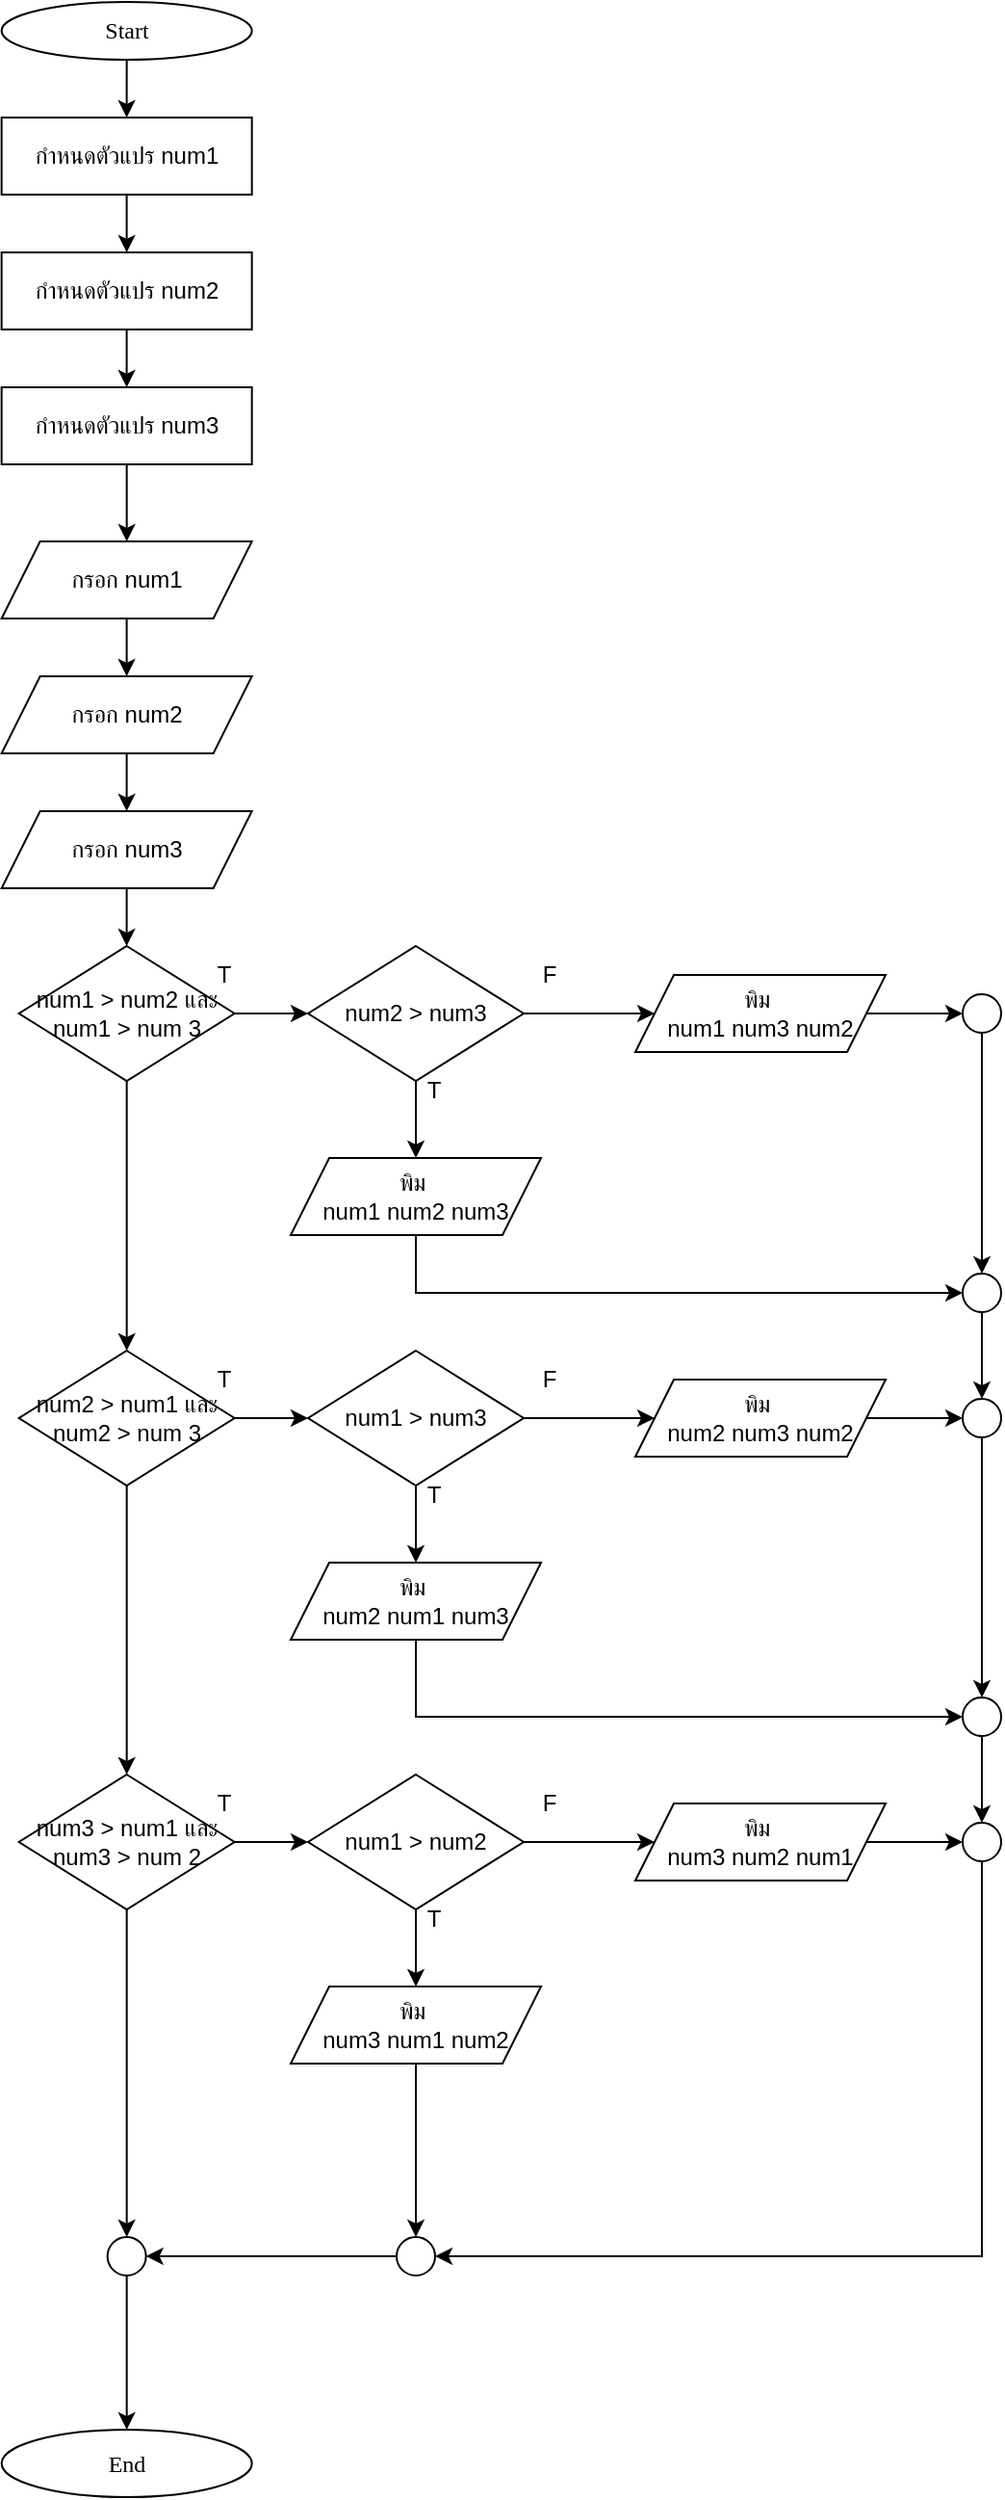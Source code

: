 <mxfile version="24.9.0">
  <diagram name="Page-1" id="am-oiEXU-2CgiihYphID">
    <mxGraphModel dx="2153" dy="706" grid="1" gridSize="10" guides="1" tooltips="1" connect="1" arrows="1" fold="1" page="1" pageScale="1" pageWidth="850" pageHeight="1100" math="0" shadow="0">
      <root>
        <mxCell id="0" />
        <mxCell id="1" parent="0" />
        <mxCell id="r2GQ61UGdVES13xG0Zt3-8" value="" style="edgeStyle=orthogonalEdgeStyle;rounded=0;orthogonalLoop=1;jettySize=auto;html=1;" edge="1" parent="1" source="r2GQ61UGdVES13xG0Zt3-1" target="r2GQ61UGdVES13xG0Zt3-7">
          <mxGeometry relative="1" as="geometry" />
        </mxCell>
        <mxCell id="r2GQ61UGdVES13xG0Zt3-1" value="&lt;font data-font-src=&quot;https://fonts.googleapis.com/css?family=Sarabun&quot; face=&quot;Sarabun&quot;&gt;Start&lt;/font&gt;" style="ellipse;whiteSpace=wrap;html=1;" vertex="1" parent="1">
          <mxGeometry x="-619.17" y="50" width="130" height="30" as="geometry" />
        </mxCell>
        <mxCell id="r2GQ61UGdVES13xG0Zt3-10" value="" style="edgeStyle=orthogonalEdgeStyle;rounded=0;orthogonalLoop=1;jettySize=auto;html=1;" edge="1" parent="1" source="r2GQ61UGdVES13xG0Zt3-7" target="r2GQ61UGdVES13xG0Zt3-9">
          <mxGeometry relative="1" as="geometry" />
        </mxCell>
        <mxCell id="r2GQ61UGdVES13xG0Zt3-7" value="กำหนดตัวแปร num1" style="rounded=0;whiteSpace=wrap;html=1;" vertex="1" parent="1">
          <mxGeometry x="-619.17" y="110" width="130" height="40" as="geometry" />
        </mxCell>
        <mxCell id="r2GQ61UGdVES13xG0Zt3-12" value="" style="edgeStyle=orthogonalEdgeStyle;rounded=0;orthogonalLoop=1;jettySize=auto;html=1;" edge="1" parent="1" source="r2GQ61UGdVES13xG0Zt3-9" target="r2GQ61UGdVES13xG0Zt3-11">
          <mxGeometry relative="1" as="geometry" />
        </mxCell>
        <mxCell id="r2GQ61UGdVES13xG0Zt3-9" value="กำหนดตัวแปร num2" style="rounded=0;whiteSpace=wrap;html=1;" vertex="1" parent="1">
          <mxGeometry x="-619.17" y="180" width="130" height="40" as="geometry" />
        </mxCell>
        <mxCell id="r2GQ61UGdVES13xG0Zt3-14" value="" style="edgeStyle=orthogonalEdgeStyle;rounded=0;orthogonalLoop=1;jettySize=auto;html=1;" edge="1" parent="1" source="r2GQ61UGdVES13xG0Zt3-11" target="r2GQ61UGdVES13xG0Zt3-13">
          <mxGeometry relative="1" as="geometry" />
        </mxCell>
        <mxCell id="r2GQ61UGdVES13xG0Zt3-11" value="กำหนดตัวแปร num3" style="rounded=0;whiteSpace=wrap;html=1;" vertex="1" parent="1">
          <mxGeometry x="-619.17" y="250" width="130" height="40" as="geometry" />
        </mxCell>
        <mxCell id="r2GQ61UGdVES13xG0Zt3-16" value="" style="edgeStyle=orthogonalEdgeStyle;rounded=0;orthogonalLoop=1;jettySize=auto;html=1;" edge="1" parent="1" source="r2GQ61UGdVES13xG0Zt3-13" target="r2GQ61UGdVES13xG0Zt3-15">
          <mxGeometry relative="1" as="geometry" />
        </mxCell>
        <mxCell id="r2GQ61UGdVES13xG0Zt3-13" value="กรอก num1" style="shape=parallelogram;perimeter=parallelogramPerimeter;whiteSpace=wrap;html=1;fixedSize=1;" vertex="1" parent="1">
          <mxGeometry x="-619.17" y="330" width="130" height="40" as="geometry" />
        </mxCell>
        <mxCell id="r2GQ61UGdVES13xG0Zt3-18" value="" style="edgeStyle=orthogonalEdgeStyle;rounded=0;orthogonalLoop=1;jettySize=auto;html=1;" edge="1" parent="1" source="r2GQ61UGdVES13xG0Zt3-15" target="r2GQ61UGdVES13xG0Zt3-17">
          <mxGeometry relative="1" as="geometry" />
        </mxCell>
        <mxCell id="r2GQ61UGdVES13xG0Zt3-15" value="กรอก num2" style="shape=parallelogram;perimeter=parallelogramPerimeter;whiteSpace=wrap;html=1;fixedSize=1;" vertex="1" parent="1">
          <mxGeometry x="-619.17" y="400" width="130" height="40" as="geometry" />
        </mxCell>
        <mxCell id="r2GQ61UGdVES13xG0Zt3-20" value="" style="edgeStyle=orthogonalEdgeStyle;rounded=0;orthogonalLoop=1;jettySize=auto;html=1;" edge="1" parent="1" source="r2GQ61UGdVES13xG0Zt3-17" target="r2GQ61UGdVES13xG0Zt3-19">
          <mxGeometry relative="1" as="geometry" />
        </mxCell>
        <mxCell id="r2GQ61UGdVES13xG0Zt3-17" value="กรอก num3" style="shape=parallelogram;perimeter=parallelogramPerimeter;whiteSpace=wrap;html=1;fixedSize=1;" vertex="1" parent="1">
          <mxGeometry x="-619.17" y="470" width="130" height="40" as="geometry" />
        </mxCell>
        <mxCell id="r2GQ61UGdVES13xG0Zt3-22" value="" style="edgeStyle=orthogonalEdgeStyle;rounded=0;orthogonalLoop=1;jettySize=auto;html=1;" edge="1" parent="1" source="r2GQ61UGdVES13xG0Zt3-19" target="r2GQ61UGdVES13xG0Zt3-21">
          <mxGeometry relative="1" as="geometry" />
        </mxCell>
        <mxCell id="r2GQ61UGdVES13xG0Zt3-74" value="" style="edgeStyle=orthogonalEdgeStyle;rounded=0;orthogonalLoop=1;jettySize=auto;html=1;entryX=0.5;entryY=0;entryDx=0;entryDy=0;" edge="1" parent="1" source="r2GQ61UGdVES13xG0Zt3-19" target="r2GQ61UGdVES13xG0Zt3-32">
          <mxGeometry relative="1" as="geometry">
            <mxPoint x="-554.17" y="700" as="targetPoint" />
          </mxGeometry>
        </mxCell>
        <mxCell id="r2GQ61UGdVES13xG0Zt3-19" value="num1 &amp;gt; num2 และ&lt;div&gt;num1 &amp;gt; num 3&lt;/div&gt;" style="rhombus;whiteSpace=wrap;html=1;" vertex="1" parent="1">
          <mxGeometry x="-610.17" y="540" width="112" height="70" as="geometry" />
        </mxCell>
        <mxCell id="r2GQ61UGdVES13xG0Zt3-26" value="" style="edgeStyle=orthogonalEdgeStyle;rounded=0;orthogonalLoop=1;jettySize=auto;html=1;" edge="1" parent="1" source="r2GQ61UGdVES13xG0Zt3-21" target="r2GQ61UGdVES13xG0Zt3-23">
          <mxGeometry relative="1" as="geometry" />
        </mxCell>
        <mxCell id="r2GQ61UGdVES13xG0Zt3-28" value="" style="edgeStyle=orthogonalEdgeStyle;rounded=0;orthogonalLoop=1;jettySize=auto;html=1;" edge="1" parent="1" source="r2GQ61UGdVES13xG0Zt3-21" target="r2GQ61UGdVES13xG0Zt3-25">
          <mxGeometry relative="1" as="geometry" />
        </mxCell>
        <mxCell id="r2GQ61UGdVES13xG0Zt3-21" value="num2 &amp;gt; num3" style="rhombus;whiteSpace=wrap;html=1;" vertex="1" parent="1">
          <mxGeometry x="-460" y="540" width="112" height="70" as="geometry" />
        </mxCell>
        <mxCell id="r2GQ61UGdVES13xG0Zt3-105" style="edgeStyle=orthogonalEdgeStyle;rounded=0;orthogonalLoop=1;jettySize=auto;html=1;entryX=0;entryY=0.5;entryDx=0;entryDy=0;" edge="1" parent="1" source="r2GQ61UGdVES13xG0Zt3-23" target="r2GQ61UGdVES13xG0Zt3-102">
          <mxGeometry relative="1" as="geometry">
            <Array as="points">
              <mxPoint x="-404" y="720" />
            </Array>
          </mxGeometry>
        </mxCell>
        <mxCell id="r2GQ61UGdVES13xG0Zt3-23" value="พิม&amp;nbsp;&lt;div&gt;num1 num2 num3&lt;/div&gt;" style="shape=parallelogram;perimeter=parallelogramPerimeter;whiteSpace=wrap;html=1;fixedSize=1;" vertex="1" parent="1">
          <mxGeometry x="-469.0" y="650" width="130" height="40" as="geometry" />
        </mxCell>
        <mxCell id="r2GQ61UGdVES13xG0Zt3-24" value="T" style="text;html=1;align=center;verticalAlign=middle;resizable=0;points=[];autosize=1;strokeColor=none;fillColor=none;" vertex="1" parent="1">
          <mxGeometry x="-519.17" y="540" width="30" height="30" as="geometry" />
        </mxCell>
        <mxCell id="r2GQ61UGdVES13xG0Zt3-88" value="" style="edgeStyle=orthogonalEdgeStyle;rounded=0;orthogonalLoop=1;jettySize=auto;html=1;" edge="1" parent="1" source="r2GQ61UGdVES13xG0Zt3-25" target="r2GQ61UGdVES13xG0Zt3-87">
          <mxGeometry relative="1" as="geometry" />
        </mxCell>
        <mxCell id="r2GQ61UGdVES13xG0Zt3-25" value="พิม&amp;nbsp;&lt;div&gt;num1 num3 num2&lt;/div&gt;" style="shape=parallelogram;perimeter=parallelogramPerimeter;whiteSpace=wrap;html=1;fixedSize=1;" vertex="1" parent="1">
          <mxGeometry x="-290.0" y="555" width="130" height="40" as="geometry" />
        </mxCell>
        <mxCell id="r2GQ61UGdVES13xG0Zt3-27" value="T" style="text;html=1;align=center;verticalAlign=middle;resizable=0;points=[];autosize=1;strokeColor=none;fillColor=none;" vertex="1" parent="1">
          <mxGeometry x="-410.0" y="600" width="30" height="30" as="geometry" />
        </mxCell>
        <mxCell id="r2GQ61UGdVES13xG0Zt3-29" value="F" style="text;html=1;align=center;verticalAlign=middle;resizable=0;points=[];autosize=1;strokeColor=none;fillColor=none;" vertex="1" parent="1">
          <mxGeometry x="-350.0" y="540" width="30" height="30" as="geometry" />
        </mxCell>
        <mxCell id="r2GQ61UGdVES13xG0Zt3-31" value="" style="edgeStyle=orthogonalEdgeStyle;rounded=0;orthogonalLoop=1;jettySize=auto;html=1;" edge="1" source="r2GQ61UGdVES13xG0Zt3-32" target="r2GQ61UGdVES13xG0Zt3-35" parent="1">
          <mxGeometry relative="1" as="geometry" />
        </mxCell>
        <mxCell id="r2GQ61UGdVES13xG0Zt3-77" style="edgeStyle=orthogonalEdgeStyle;rounded=0;orthogonalLoop=1;jettySize=auto;html=1;entryX=0.5;entryY=0;entryDx=0;entryDy=0;" edge="1" parent="1" source="r2GQ61UGdVES13xG0Zt3-32" target="r2GQ61UGdVES13xG0Zt3-55">
          <mxGeometry relative="1" as="geometry">
            <mxPoint x="-554.17" y="920" as="targetPoint" />
          </mxGeometry>
        </mxCell>
        <mxCell id="r2GQ61UGdVES13xG0Zt3-32" value="num2 &amp;gt; num1 และ&lt;div&gt;num2 &amp;gt; num 3&lt;/div&gt;" style="rhombus;whiteSpace=wrap;html=1;" vertex="1" parent="1">
          <mxGeometry x="-610.17" y="750" width="112" height="70" as="geometry" />
        </mxCell>
        <mxCell id="r2GQ61UGdVES13xG0Zt3-33" value="" style="edgeStyle=orthogonalEdgeStyle;rounded=0;orthogonalLoop=1;jettySize=auto;html=1;" edge="1" source="r2GQ61UGdVES13xG0Zt3-35" target="r2GQ61UGdVES13xG0Zt3-36" parent="1">
          <mxGeometry relative="1" as="geometry" />
        </mxCell>
        <mxCell id="r2GQ61UGdVES13xG0Zt3-34" value="" style="edgeStyle=orthogonalEdgeStyle;rounded=0;orthogonalLoop=1;jettySize=auto;html=1;" edge="1" source="r2GQ61UGdVES13xG0Zt3-35" target="r2GQ61UGdVES13xG0Zt3-38" parent="1">
          <mxGeometry relative="1" as="geometry" />
        </mxCell>
        <mxCell id="r2GQ61UGdVES13xG0Zt3-35" value="num1 &amp;gt; num3" style="rhombus;whiteSpace=wrap;html=1;" vertex="1" parent="1">
          <mxGeometry x="-460" y="750" width="112" height="70" as="geometry" />
        </mxCell>
        <mxCell id="r2GQ61UGdVES13xG0Zt3-104" style="edgeStyle=orthogonalEdgeStyle;rounded=0;orthogonalLoop=1;jettySize=auto;html=1;entryX=0;entryY=0.5;entryDx=0;entryDy=0;" edge="1" parent="1" source="r2GQ61UGdVES13xG0Zt3-36" target="r2GQ61UGdVES13xG0Zt3-103">
          <mxGeometry relative="1" as="geometry">
            <Array as="points">
              <mxPoint x="-404" y="940" />
            </Array>
          </mxGeometry>
        </mxCell>
        <mxCell id="r2GQ61UGdVES13xG0Zt3-36" value="พิม&amp;nbsp;&lt;br&gt;&lt;div&gt;&lt;span style=&quot;background-color: initial;&quot;&gt;num2&lt;/span&gt;&amp;nbsp;num1 num3&lt;/div&gt;" style="shape=parallelogram;perimeter=parallelogramPerimeter;whiteSpace=wrap;html=1;fixedSize=1;" vertex="1" parent="1">
          <mxGeometry x="-469.0" y="860" width="130" height="40" as="geometry" />
        </mxCell>
        <mxCell id="r2GQ61UGdVES13xG0Zt3-37" value="T" style="text;html=1;align=center;verticalAlign=middle;resizable=0;points=[];autosize=1;strokeColor=none;fillColor=none;" vertex="1" parent="1">
          <mxGeometry x="-519.17" y="750" width="30" height="30" as="geometry" />
        </mxCell>
        <mxCell id="r2GQ61UGdVES13xG0Zt3-90" value="" style="edgeStyle=orthogonalEdgeStyle;rounded=0;orthogonalLoop=1;jettySize=auto;html=1;" edge="1" parent="1" source="r2GQ61UGdVES13xG0Zt3-38" target="r2GQ61UGdVES13xG0Zt3-86">
          <mxGeometry relative="1" as="geometry" />
        </mxCell>
        <mxCell id="r2GQ61UGdVES13xG0Zt3-38" value="พิม&amp;nbsp;&lt;br&gt;&lt;div&gt;&lt;span style=&quot;background-color: initial;&quot;&gt;num2&lt;/span&gt;&amp;nbsp;num3 num2&lt;/div&gt;" style="shape=parallelogram;perimeter=parallelogramPerimeter;whiteSpace=wrap;html=1;fixedSize=1;" vertex="1" parent="1">
          <mxGeometry x="-290.0" y="765" width="130" height="40" as="geometry" />
        </mxCell>
        <mxCell id="r2GQ61UGdVES13xG0Zt3-39" value="T" style="text;html=1;align=center;verticalAlign=middle;resizable=0;points=[];autosize=1;strokeColor=none;fillColor=none;" vertex="1" parent="1">
          <mxGeometry x="-410.0" y="810" width="30" height="30" as="geometry" />
        </mxCell>
        <mxCell id="r2GQ61UGdVES13xG0Zt3-40" value="F" style="text;html=1;align=center;verticalAlign=middle;resizable=0;points=[];autosize=1;strokeColor=none;fillColor=none;" vertex="1" parent="1">
          <mxGeometry x="-350.0" y="750" width="30" height="30" as="geometry" />
        </mxCell>
        <mxCell id="r2GQ61UGdVES13xG0Zt3-54" value="" style="edgeStyle=orthogonalEdgeStyle;rounded=0;orthogonalLoop=1;jettySize=auto;html=1;" edge="1" source="r2GQ61UGdVES13xG0Zt3-55" target="r2GQ61UGdVES13xG0Zt3-58" parent="1">
          <mxGeometry relative="1" as="geometry" />
        </mxCell>
        <mxCell id="r2GQ61UGdVES13xG0Zt3-101" style="edgeStyle=orthogonalEdgeStyle;rounded=0;orthogonalLoop=1;jettySize=auto;html=1;entryX=0.5;entryY=0;entryDx=0;entryDy=0;" edge="1" parent="1" source="r2GQ61UGdVES13xG0Zt3-55" target="r2GQ61UGdVES13xG0Zt3-67">
          <mxGeometry relative="1" as="geometry" />
        </mxCell>
        <mxCell id="r2GQ61UGdVES13xG0Zt3-55" value="num3 &amp;gt; num1 และ&lt;div&gt;num3 &amp;gt; num 2&lt;/div&gt;" style="rhombus;whiteSpace=wrap;html=1;" vertex="1" parent="1">
          <mxGeometry x="-610.17" y="970" width="112" height="70" as="geometry" />
        </mxCell>
        <mxCell id="r2GQ61UGdVES13xG0Zt3-56" value="" style="edgeStyle=orthogonalEdgeStyle;rounded=0;orthogonalLoop=1;jettySize=auto;html=1;" edge="1" source="r2GQ61UGdVES13xG0Zt3-58" target="r2GQ61UGdVES13xG0Zt3-59" parent="1">
          <mxGeometry relative="1" as="geometry" />
        </mxCell>
        <mxCell id="r2GQ61UGdVES13xG0Zt3-57" value="" style="edgeStyle=orthogonalEdgeStyle;rounded=0;orthogonalLoop=1;jettySize=auto;html=1;" edge="1" source="r2GQ61UGdVES13xG0Zt3-58" target="r2GQ61UGdVES13xG0Zt3-61" parent="1">
          <mxGeometry relative="1" as="geometry" />
        </mxCell>
        <mxCell id="r2GQ61UGdVES13xG0Zt3-58" value="num1 &amp;gt; num2" style="rhombus;whiteSpace=wrap;html=1;" vertex="1" parent="1">
          <mxGeometry x="-460" y="970" width="112" height="70" as="geometry" />
        </mxCell>
        <mxCell id="r2GQ61UGdVES13xG0Zt3-99" value="" style="edgeStyle=orthogonalEdgeStyle;rounded=0;orthogonalLoop=1;jettySize=auto;html=1;" edge="1" parent="1" source="r2GQ61UGdVES13xG0Zt3-59" target="r2GQ61UGdVES13xG0Zt3-97">
          <mxGeometry relative="1" as="geometry" />
        </mxCell>
        <mxCell id="r2GQ61UGdVES13xG0Zt3-59" value="พิม&amp;nbsp;&lt;br&gt;&lt;div&gt;&lt;span style=&quot;background-color: initial;&quot;&gt;num3&lt;/span&gt;&amp;nbsp;num1 num2&lt;/div&gt;" style="shape=parallelogram;perimeter=parallelogramPerimeter;whiteSpace=wrap;html=1;fixedSize=1;" vertex="1" parent="1">
          <mxGeometry x="-469.0" y="1080" width="130" height="40" as="geometry" />
        </mxCell>
        <mxCell id="r2GQ61UGdVES13xG0Zt3-60" value="T" style="text;html=1;align=center;verticalAlign=middle;resizable=0;points=[];autosize=1;strokeColor=none;fillColor=none;" vertex="1" parent="1">
          <mxGeometry x="-519.17" y="970" width="30" height="30" as="geometry" />
        </mxCell>
        <mxCell id="r2GQ61UGdVES13xG0Zt3-92" value="" style="edgeStyle=orthogonalEdgeStyle;rounded=0;orthogonalLoop=1;jettySize=auto;html=1;" edge="1" parent="1" source="r2GQ61UGdVES13xG0Zt3-61" target="r2GQ61UGdVES13xG0Zt3-85">
          <mxGeometry relative="1" as="geometry" />
        </mxCell>
        <mxCell id="r2GQ61UGdVES13xG0Zt3-61" value="พิม&amp;nbsp;&lt;br&gt;&lt;div&gt;&lt;span style=&quot;background-color: initial;&quot;&gt;num3&lt;/span&gt;&amp;nbsp;num2 num1&lt;/div&gt;" style="shape=parallelogram;perimeter=parallelogramPerimeter;whiteSpace=wrap;html=1;fixedSize=1;" vertex="1" parent="1">
          <mxGeometry x="-290.0" y="985" width="130" height="40" as="geometry" />
        </mxCell>
        <mxCell id="r2GQ61UGdVES13xG0Zt3-62" value="T" style="text;html=1;align=center;verticalAlign=middle;resizable=0;points=[];autosize=1;strokeColor=none;fillColor=none;" vertex="1" parent="1">
          <mxGeometry x="-410.0" y="1030" width="30" height="30" as="geometry" />
        </mxCell>
        <mxCell id="r2GQ61UGdVES13xG0Zt3-63" value="F" style="text;html=1;align=center;verticalAlign=middle;resizable=0;points=[];autosize=1;strokeColor=none;fillColor=none;" vertex="1" parent="1">
          <mxGeometry x="-350.0" y="970" width="30" height="30" as="geometry" />
        </mxCell>
        <mxCell id="r2GQ61UGdVES13xG0Zt3-64" value="&lt;font face=&quot;Sarabun&quot;&gt;End&lt;/font&gt;" style="ellipse;whiteSpace=wrap;html=1;" vertex="1" parent="1">
          <mxGeometry x="-619.17" y="1310" width="130" height="35" as="geometry" />
        </mxCell>
        <mxCell id="r2GQ61UGdVES13xG0Zt3-70" style="edgeStyle=orthogonalEdgeStyle;rounded=0;orthogonalLoop=1;jettySize=auto;html=1;entryX=0.5;entryY=0;entryDx=0;entryDy=0;" edge="1" parent="1" source="r2GQ61UGdVES13xG0Zt3-67" target="r2GQ61UGdVES13xG0Zt3-64">
          <mxGeometry relative="1" as="geometry" />
        </mxCell>
        <mxCell id="r2GQ61UGdVES13xG0Zt3-67" value="" style="ellipse;whiteSpace=wrap;html=1;aspect=fixed;" vertex="1" parent="1">
          <mxGeometry x="-564.17" y="1210" width="20" height="20" as="geometry" />
        </mxCell>
        <mxCell id="r2GQ61UGdVES13xG0Zt3-100" style="edgeStyle=orthogonalEdgeStyle;rounded=0;orthogonalLoop=1;jettySize=auto;html=1;entryX=1;entryY=0.5;entryDx=0;entryDy=0;" edge="1" parent="1" source="r2GQ61UGdVES13xG0Zt3-85" target="r2GQ61UGdVES13xG0Zt3-97">
          <mxGeometry relative="1" as="geometry">
            <Array as="points">
              <mxPoint x="-110" y="1220" />
            </Array>
          </mxGeometry>
        </mxCell>
        <mxCell id="r2GQ61UGdVES13xG0Zt3-85" value="" style="ellipse;whiteSpace=wrap;html=1;aspect=fixed;" vertex="1" parent="1">
          <mxGeometry x="-120" y="995" width="20" height="20" as="geometry" />
        </mxCell>
        <mxCell id="r2GQ61UGdVES13xG0Zt3-109" style="edgeStyle=orthogonalEdgeStyle;rounded=0;orthogonalLoop=1;jettySize=auto;html=1;entryX=0.5;entryY=0;entryDx=0;entryDy=0;" edge="1" parent="1" source="r2GQ61UGdVES13xG0Zt3-86" target="r2GQ61UGdVES13xG0Zt3-103">
          <mxGeometry relative="1" as="geometry" />
        </mxCell>
        <mxCell id="r2GQ61UGdVES13xG0Zt3-86" value="" style="ellipse;whiteSpace=wrap;html=1;aspect=fixed;" vertex="1" parent="1">
          <mxGeometry x="-120" y="775" width="20" height="20" as="geometry" />
        </mxCell>
        <mxCell id="r2GQ61UGdVES13xG0Zt3-106" style="edgeStyle=orthogonalEdgeStyle;rounded=0;orthogonalLoop=1;jettySize=auto;html=1;entryX=0.5;entryY=0;entryDx=0;entryDy=0;" edge="1" parent="1" source="r2GQ61UGdVES13xG0Zt3-87" target="r2GQ61UGdVES13xG0Zt3-102">
          <mxGeometry relative="1" as="geometry" />
        </mxCell>
        <mxCell id="r2GQ61UGdVES13xG0Zt3-87" value="" style="ellipse;whiteSpace=wrap;html=1;aspect=fixed;" vertex="1" parent="1">
          <mxGeometry x="-120" y="565" width="20" height="20" as="geometry" />
        </mxCell>
        <mxCell id="r2GQ61UGdVES13xG0Zt3-98" style="edgeStyle=orthogonalEdgeStyle;rounded=0;orthogonalLoop=1;jettySize=auto;html=1;entryX=1;entryY=0.5;entryDx=0;entryDy=0;" edge="1" parent="1" source="r2GQ61UGdVES13xG0Zt3-97" target="r2GQ61UGdVES13xG0Zt3-67">
          <mxGeometry relative="1" as="geometry" />
        </mxCell>
        <mxCell id="r2GQ61UGdVES13xG0Zt3-97" value="" style="ellipse;whiteSpace=wrap;html=1;aspect=fixed;" vertex="1" parent="1">
          <mxGeometry x="-414" y="1210" width="20" height="20" as="geometry" />
        </mxCell>
        <mxCell id="r2GQ61UGdVES13xG0Zt3-107" style="edgeStyle=orthogonalEdgeStyle;rounded=0;orthogonalLoop=1;jettySize=auto;html=1;entryX=0.5;entryY=0;entryDx=0;entryDy=0;" edge="1" parent="1" source="r2GQ61UGdVES13xG0Zt3-102" target="r2GQ61UGdVES13xG0Zt3-86">
          <mxGeometry relative="1" as="geometry" />
        </mxCell>
        <mxCell id="r2GQ61UGdVES13xG0Zt3-102" value="" style="ellipse;whiteSpace=wrap;html=1;aspect=fixed;" vertex="1" parent="1">
          <mxGeometry x="-120" y="710" width="20" height="20" as="geometry" />
        </mxCell>
        <mxCell id="r2GQ61UGdVES13xG0Zt3-110" style="edgeStyle=orthogonalEdgeStyle;rounded=0;orthogonalLoop=1;jettySize=auto;html=1;entryX=0.5;entryY=0;entryDx=0;entryDy=0;" edge="1" parent="1" source="r2GQ61UGdVES13xG0Zt3-103" target="r2GQ61UGdVES13xG0Zt3-85">
          <mxGeometry relative="1" as="geometry" />
        </mxCell>
        <mxCell id="r2GQ61UGdVES13xG0Zt3-103" value="" style="ellipse;whiteSpace=wrap;html=1;aspect=fixed;" vertex="1" parent="1">
          <mxGeometry x="-120" y="930" width="20" height="20" as="geometry" />
        </mxCell>
      </root>
    </mxGraphModel>
  </diagram>
</mxfile>

